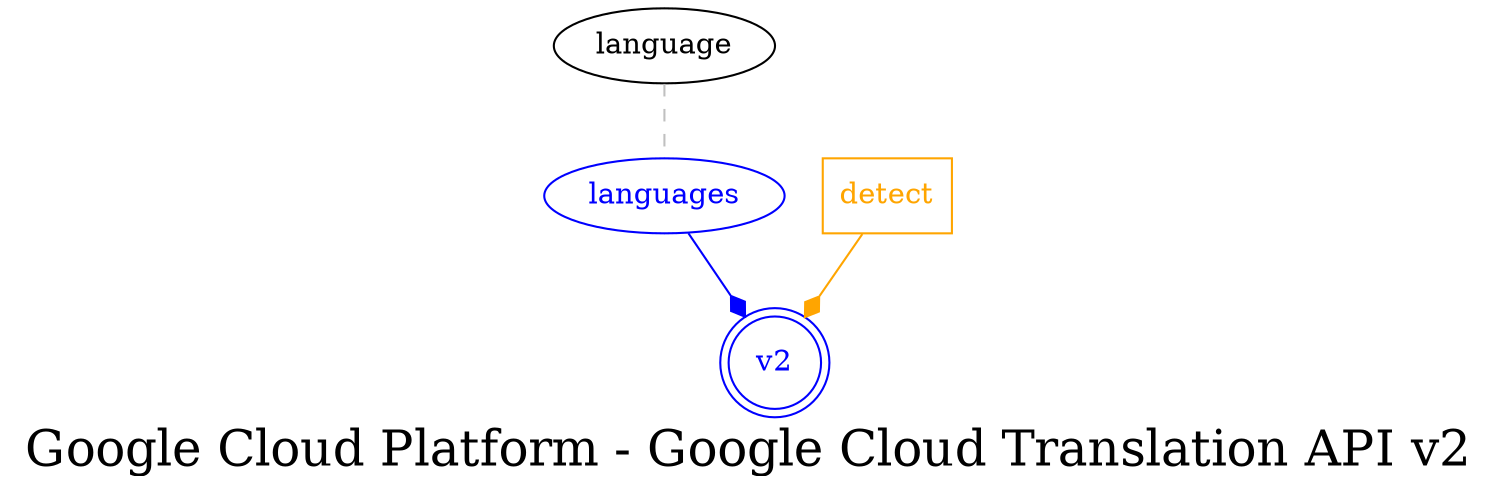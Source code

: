 digraph LexiconGraph {
graph[label="Google Cloud Platform - Google Cloud Translation API v2", fontsize=24]
splines=true
"v2" [color=blue, fontcolor=blue, shape=doublecircle]
"languages" -> "v2" [color=blue, fontcolor=blue, arrowhead=diamond, arrowtail=none]
"languages" [color=blue, fontcolor=blue, shape=ellipse]
"language" -> "languages" [color=grey, fontcolor=grey, arrowhead=none, arrowtail=none, style=dashed]
"detect" [color=orange, fontcolor=orange, shape=box]
"detect" -> "v2" [color=orange, fontcolor=orange, arrowhead=diamond, arrowtail=none]
}
